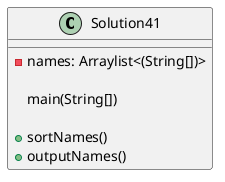 @startuml
class Solution41 {
    'attributes
    -names: Arraylist<(String[])>

    main(String[])

    'behaviors
    +sortNames()
    +outputNames()
}

@enduml